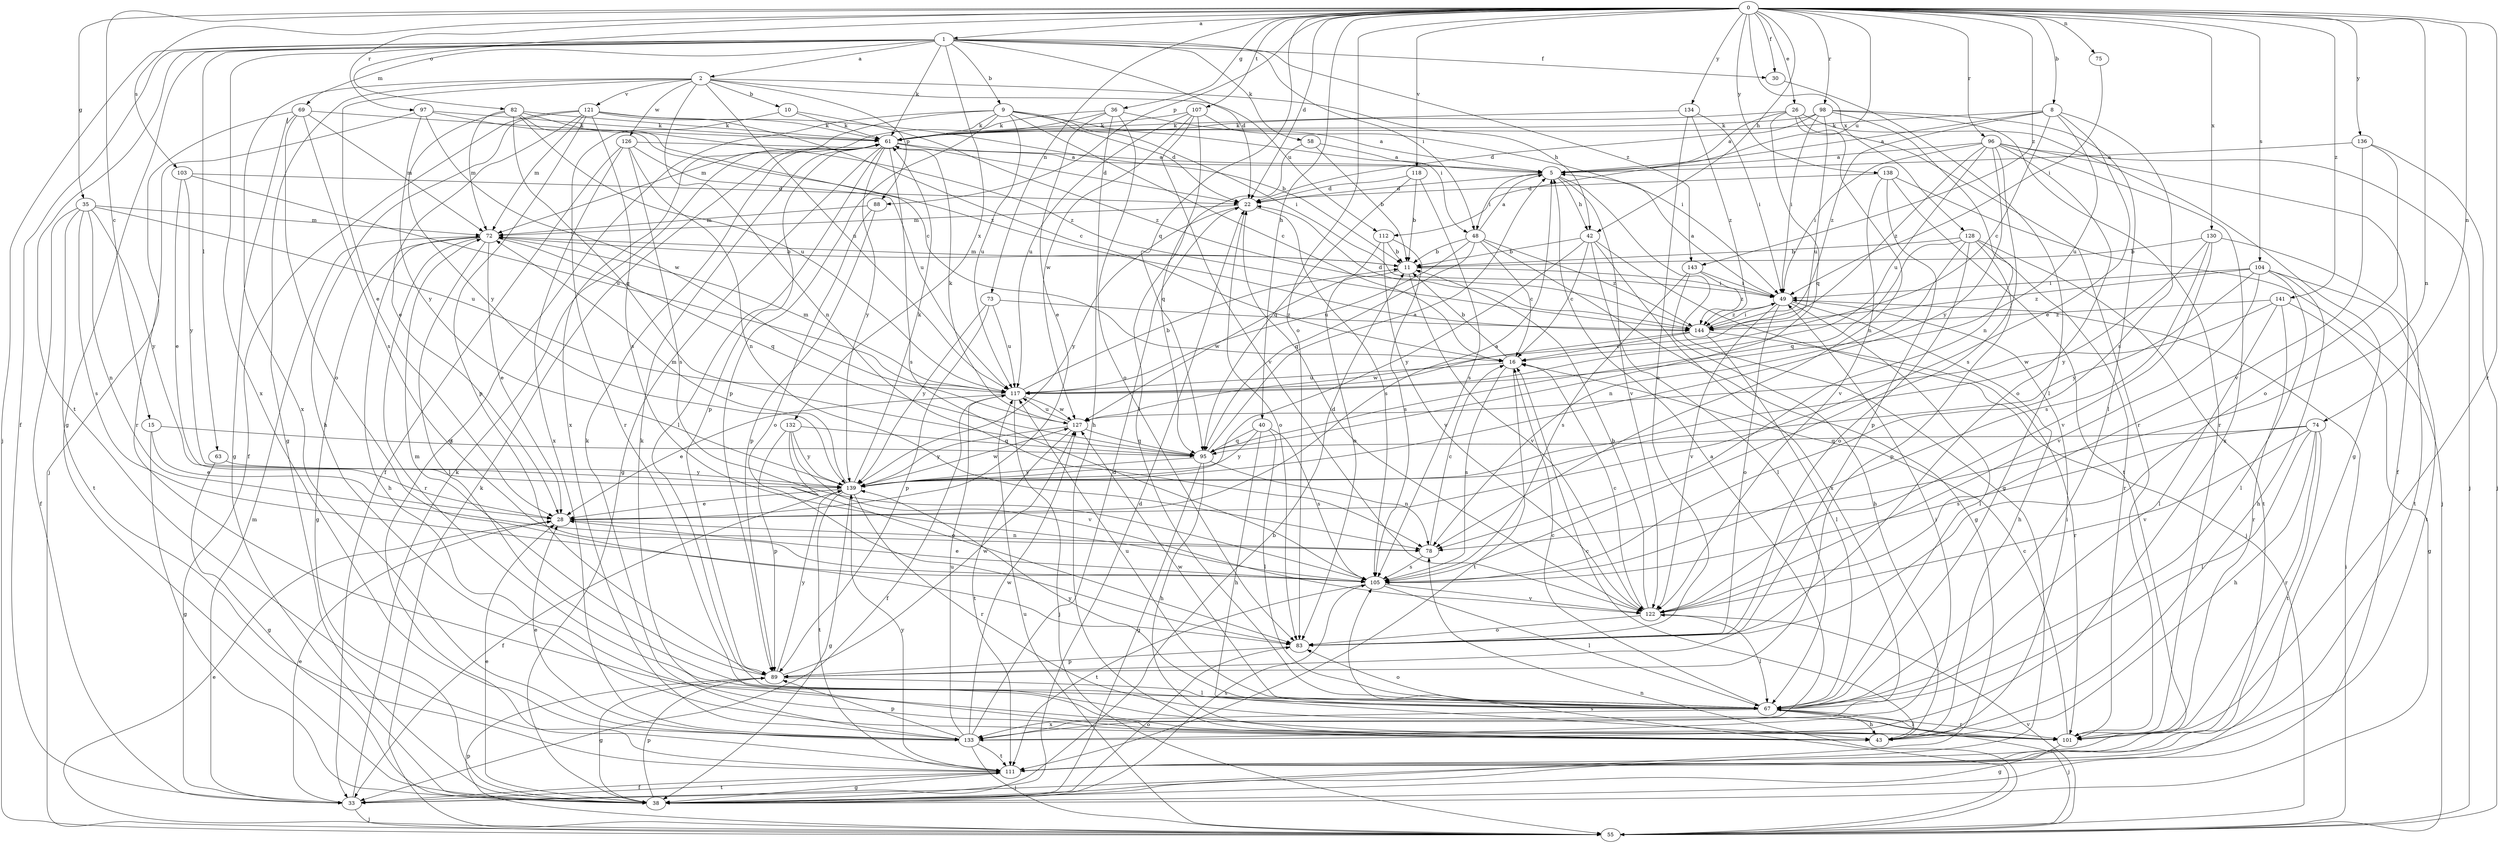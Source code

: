 strict digraph  {
0;
1;
2;
5;
8;
9;
10;
11;
15;
16;
22;
26;
28;
30;
33;
35;
36;
38;
40;
42;
43;
48;
49;
55;
58;
61;
63;
67;
69;
72;
73;
74;
75;
78;
82;
83;
88;
89;
95;
96;
97;
98;
101;
103;
104;
105;
107;
111;
112;
117;
118;
121;
122;
126;
127;
128;
130;
132;
133;
134;
136;
138;
139;
141;
143;
144;
0 -> 1  [label=a];
0 -> 8  [label=b];
0 -> 15  [label=c];
0 -> 22  [label=d];
0 -> 26  [label=e];
0 -> 30  [label=f];
0 -> 35  [label=g];
0 -> 36  [label=g];
0 -> 40  [label=h];
0 -> 42  [label=h];
0 -> 73  [label=n];
0 -> 74  [label=n];
0 -> 75  [label=n];
0 -> 78  [label=n];
0 -> 82  [label=o];
0 -> 83  [label=o];
0 -> 88  [label=p];
0 -> 95  [label=q];
0 -> 96  [label=r];
0 -> 97  [label=r];
0 -> 98  [label=r];
0 -> 101  [label=r];
0 -> 103  [label=s];
0 -> 104  [label=s];
0 -> 107  [label=t];
0 -> 112  [label=u];
0 -> 118  [label=v];
0 -> 128  [label=x];
0 -> 130  [label=x];
0 -> 134  [label=y];
0 -> 136  [label=y];
0 -> 138  [label=y];
0 -> 141  [label=z];
0 -> 143  [label=z];
1 -> 2  [label=a];
1 -> 9  [label=b];
1 -> 22  [label=d];
1 -> 30  [label=f];
1 -> 33  [label=f];
1 -> 38  [label=g];
1 -> 48  [label=i];
1 -> 55  [label=j];
1 -> 58  [label=k];
1 -> 61  [label=k];
1 -> 63  [label=l];
1 -> 69  [label=m];
1 -> 111  [label=t];
1 -> 132  [label=x];
1 -> 133  [label=x];
1 -> 143  [label=z];
2 -> 10  [label=b];
2 -> 28  [label=e];
2 -> 38  [label=g];
2 -> 42  [label=h];
2 -> 78  [label=n];
2 -> 88  [label=p];
2 -> 112  [label=u];
2 -> 117  [label=u];
2 -> 121  [label=v];
2 -> 126  [label=w];
2 -> 133  [label=x];
5 -> 22  [label=d];
5 -> 38  [label=g];
5 -> 42  [label=h];
5 -> 48  [label=i];
5 -> 122  [label=v];
8 -> 5  [label=a];
8 -> 16  [label=c];
8 -> 28  [label=e];
8 -> 61  [label=k];
8 -> 105  [label=s];
8 -> 117  [label=u];
8 -> 144  [label=z];
9 -> 16  [label=c];
9 -> 22  [label=d];
9 -> 48  [label=i];
9 -> 49  [label=i];
9 -> 61  [label=k];
9 -> 89  [label=p];
9 -> 111  [label=t];
9 -> 117  [label=u];
9 -> 133  [label=x];
10 -> 61  [label=k];
10 -> 101  [label=r];
10 -> 144  [label=z];
11 -> 49  [label=i];
11 -> 72  [label=m];
11 -> 122  [label=v];
11 -> 127  [label=w];
15 -> 28  [label=e];
15 -> 38  [label=g];
15 -> 95  [label=q];
16 -> 11  [label=b];
16 -> 105  [label=s];
16 -> 111  [label=t];
16 -> 117  [label=u];
22 -> 72  [label=m];
22 -> 83  [label=o];
22 -> 105  [label=s];
22 -> 139  [label=y];
26 -> 5  [label=a];
26 -> 38  [label=g];
26 -> 61  [label=k];
26 -> 78  [label=n];
26 -> 95  [label=q];
26 -> 101  [label=r];
28 -> 5  [label=a];
28 -> 78  [label=n];
30 -> 67  [label=l];
33 -> 11  [label=b];
33 -> 28  [label=e];
33 -> 55  [label=j];
33 -> 61  [label=k];
33 -> 72  [label=m];
33 -> 111  [label=t];
35 -> 33  [label=f];
35 -> 72  [label=m];
35 -> 78  [label=n];
35 -> 105  [label=s];
35 -> 111  [label=t];
35 -> 117  [label=u];
35 -> 139  [label=y];
36 -> 5  [label=a];
36 -> 28  [label=e];
36 -> 43  [label=h];
36 -> 61  [label=k];
36 -> 72  [label=m];
36 -> 83  [label=o];
38 -> 22  [label=d];
38 -> 28  [label=e];
38 -> 83  [label=o];
38 -> 89  [label=p];
38 -> 105  [label=s];
40 -> 43  [label=h];
40 -> 67  [label=l];
40 -> 95  [label=q];
40 -> 105  [label=s];
40 -> 139  [label=y];
42 -> 11  [label=b];
42 -> 16  [label=c];
42 -> 55  [label=j];
42 -> 67  [label=l];
42 -> 133  [label=x];
42 -> 139  [label=y];
43 -> 16  [label=c];
43 -> 49  [label=i];
43 -> 61  [label=k];
48 -> 5  [label=a];
48 -> 11  [label=b];
48 -> 16  [label=c];
48 -> 38  [label=g];
48 -> 95  [label=q];
48 -> 117  [label=u];
48 -> 144  [label=z];
49 -> 5  [label=a];
49 -> 43  [label=h];
49 -> 67  [label=l];
49 -> 83  [label=o];
49 -> 122  [label=v];
49 -> 144  [label=z];
55 -> 28  [label=e];
55 -> 49  [label=i];
55 -> 61  [label=k];
55 -> 78  [label=n];
55 -> 89  [label=p];
55 -> 105  [label=s];
55 -> 117  [label=u];
55 -> 122  [label=v];
58 -> 5  [label=a];
58 -> 11  [label=b];
58 -> 95  [label=q];
61 -> 5  [label=a];
61 -> 22  [label=d];
61 -> 38  [label=g];
61 -> 67  [label=l];
61 -> 89  [label=p];
61 -> 105  [label=s];
61 -> 139  [label=y];
63 -> 38  [label=g];
63 -> 139  [label=y];
67 -> 16  [label=c];
67 -> 43  [label=h];
67 -> 55  [label=j];
67 -> 83  [label=o];
67 -> 101  [label=r];
67 -> 117  [label=u];
67 -> 127  [label=w];
67 -> 133  [label=x];
67 -> 139  [label=y];
69 -> 38  [label=g];
69 -> 55  [label=j];
69 -> 61  [label=k];
69 -> 72  [label=m];
69 -> 83  [label=o];
69 -> 105  [label=s];
72 -> 11  [label=b];
72 -> 28  [label=e];
72 -> 38  [label=g];
72 -> 43  [label=h];
72 -> 67  [label=l];
72 -> 95  [label=q];
72 -> 101  [label=r];
73 -> 89  [label=p];
73 -> 117  [label=u];
73 -> 139  [label=y];
73 -> 144  [label=z];
74 -> 43  [label=h];
74 -> 67  [label=l];
74 -> 95  [label=q];
74 -> 101  [label=r];
74 -> 105  [label=s];
74 -> 111  [label=t];
74 -> 122  [label=v];
75 -> 49  [label=i];
78 -> 16  [label=c];
78 -> 105  [label=s];
82 -> 16  [label=c];
82 -> 61  [label=k];
82 -> 72  [label=m];
82 -> 95  [label=q];
82 -> 117  [label=u];
82 -> 139  [label=y];
82 -> 144  [label=z];
83 -> 89  [label=p];
88 -> 72  [label=m];
88 -> 83  [label=o];
88 -> 89  [label=p];
89 -> 38  [label=g];
89 -> 67  [label=l];
89 -> 72  [label=m];
89 -> 127  [label=w];
89 -> 139  [label=y];
95 -> 5  [label=a];
95 -> 38  [label=g];
95 -> 43  [label=h];
95 -> 78  [label=n];
95 -> 139  [label=y];
96 -> 5  [label=a];
96 -> 33  [label=f];
96 -> 49  [label=i];
96 -> 55  [label=j];
96 -> 83  [label=o];
96 -> 105  [label=s];
96 -> 117  [label=u];
96 -> 133  [label=x];
96 -> 139  [label=y];
96 -> 144  [label=z];
97 -> 61  [label=k];
97 -> 101  [label=r];
97 -> 127  [label=w];
97 -> 139  [label=y];
97 -> 144  [label=z];
98 -> 22  [label=d];
98 -> 49  [label=i];
98 -> 61  [label=k];
98 -> 67  [label=l];
98 -> 78  [label=n];
98 -> 101  [label=r];
98 -> 117  [label=u];
101 -> 16  [label=c];
101 -> 38  [label=g];
101 -> 67  [label=l];
103 -> 22  [label=d];
103 -> 28  [label=e];
103 -> 117  [label=u];
103 -> 139  [label=y];
104 -> 43  [label=h];
104 -> 49  [label=i];
104 -> 67  [label=l];
104 -> 111  [label=t];
104 -> 122  [label=v];
104 -> 139  [label=y];
104 -> 144  [label=z];
105 -> 28  [label=e];
105 -> 67  [label=l];
105 -> 111  [label=t];
105 -> 122  [label=v];
107 -> 49  [label=i];
107 -> 61  [label=k];
107 -> 67  [label=l];
107 -> 117  [label=u];
107 -> 122  [label=v];
107 -> 127  [label=w];
111 -> 33  [label=f];
111 -> 38  [label=g];
111 -> 139  [label=y];
112 -> 11  [label=b];
112 -> 83  [label=o];
112 -> 105  [label=s];
112 -> 122  [label=v];
117 -> 11  [label=b];
117 -> 28  [label=e];
117 -> 33  [label=f];
117 -> 55  [label=j];
117 -> 72  [label=m];
117 -> 127  [label=w];
118 -> 11  [label=b];
118 -> 22  [label=d];
118 -> 95  [label=q];
118 -> 105  [label=s];
121 -> 11  [label=b];
121 -> 16  [label=c];
121 -> 28  [label=e];
121 -> 33  [label=f];
121 -> 43  [label=h];
121 -> 61  [label=k];
121 -> 72  [label=m];
121 -> 89  [label=p];
121 -> 105  [label=s];
122 -> 11  [label=b];
122 -> 16  [label=c];
122 -> 22  [label=d];
122 -> 67  [label=l];
122 -> 83  [label=o];
126 -> 5  [label=a];
126 -> 33  [label=f];
126 -> 78  [label=n];
126 -> 105  [label=s];
126 -> 117  [label=u];
126 -> 133  [label=x];
127 -> 61  [label=k];
127 -> 95  [label=q];
127 -> 111  [label=t];
127 -> 117  [label=u];
127 -> 139  [label=y];
128 -> 11  [label=b];
128 -> 78  [label=n];
128 -> 83  [label=o];
128 -> 89  [label=p];
128 -> 95  [label=q];
128 -> 101  [label=r];
128 -> 111  [label=t];
130 -> 11  [label=b];
130 -> 105  [label=s];
130 -> 111  [label=t];
130 -> 122  [label=v];
130 -> 139  [label=y];
132 -> 83  [label=o];
132 -> 89  [label=p];
132 -> 95  [label=q];
132 -> 122  [label=v];
132 -> 139  [label=y];
133 -> 5  [label=a];
133 -> 22  [label=d];
133 -> 28  [label=e];
133 -> 49  [label=i];
133 -> 55  [label=j];
133 -> 61  [label=k];
133 -> 89  [label=p];
133 -> 111  [label=t];
133 -> 117  [label=u];
133 -> 127  [label=w];
134 -> 49  [label=i];
134 -> 61  [label=k];
134 -> 83  [label=o];
134 -> 144  [label=z];
136 -> 5  [label=a];
136 -> 55  [label=j];
136 -> 83  [label=o];
136 -> 122  [label=v];
138 -> 22  [label=d];
138 -> 55  [label=j];
138 -> 89  [label=p];
138 -> 111  [label=t];
138 -> 122  [label=v];
139 -> 28  [label=e];
139 -> 33  [label=f];
139 -> 38  [label=g];
139 -> 61  [label=k];
139 -> 72  [label=m];
139 -> 101  [label=r];
139 -> 111  [label=t];
139 -> 127  [label=w];
141 -> 38  [label=g];
141 -> 67  [label=l];
141 -> 101  [label=r];
141 -> 127  [label=w];
141 -> 144  [label=z];
143 -> 43  [label=h];
143 -> 49  [label=i];
143 -> 105  [label=s];
143 -> 144  [label=z];
144 -> 16  [label=c];
144 -> 22  [label=d];
144 -> 49  [label=i];
144 -> 67  [label=l];
144 -> 101  [label=r];
144 -> 127  [label=w];
}
